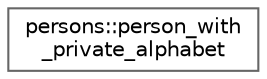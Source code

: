 digraph "Graphical Class Hierarchy"
{
 // LATEX_PDF_SIZE
  bgcolor="transparent";
  edge [fontname=Helvetica,fontsize=10,labelfontname=Helvetica,labelfontsize=10];
  node [fontname=Helvetica,fontsize=10,shape=box,height=0.2,width=0.4];
  rankdir="LR";
  Node0 [id="Node000000",label="persons::person_with\l_private_alphabet",height=0.2,width=0.4,color="grey40", fillcolor="white", style="filled",URL="$classpersons_1_1person__with__private__alphabet.html",tooltip=" "];
}
